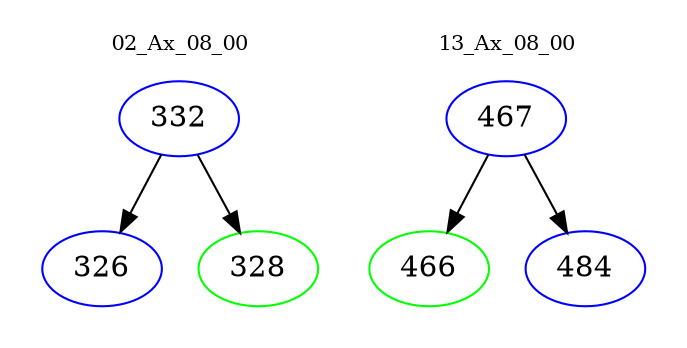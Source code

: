 digraph{
subgraph cluster_0 {
color = white
label = "02_Ax_08_00";
fontsize=10;
T0_332 [label="332", color="blue"]
T0_332 -> T0_326 [color="black"]
T0_326 [label="326", color="blue"]
T0_332 -> T0_328 [color="black"]
T0_328 [label="328", color="green"]
}
subgraph cluster_1 {
color = white
label = "13_Ax_08_00";
fontsize=10;
T1_467 [label="467", color="blue"]
T1_467 -> T1_466 [color="black"]
T1_466 [label="466", color="green"]
T1_467 -> T1_484 [color="black"]
T1_484 [label="484", color="blue"]
}
}
